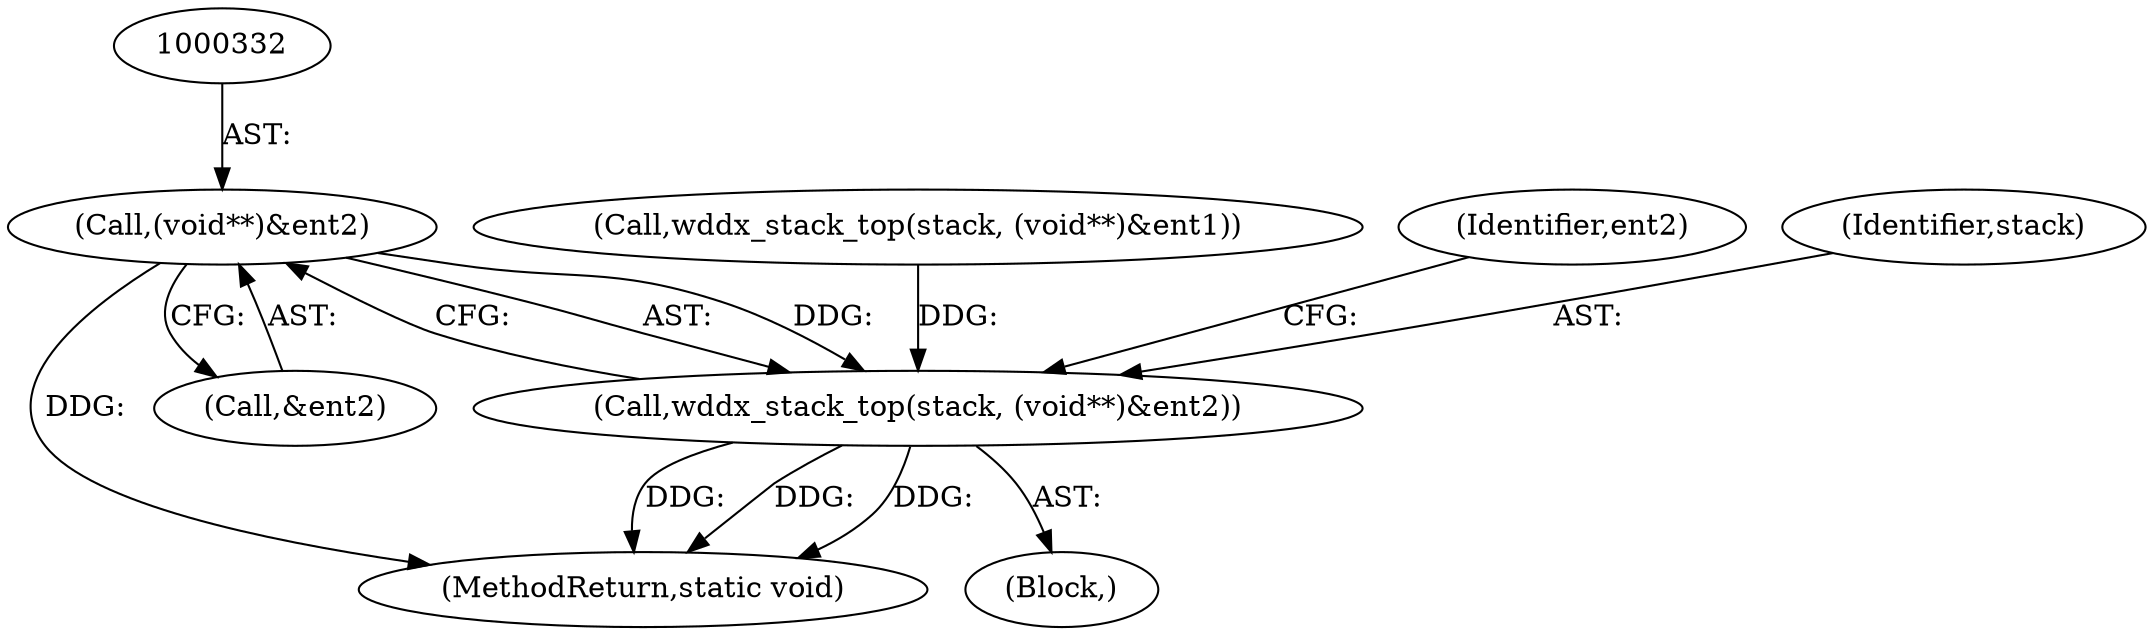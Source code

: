 digraph "0_php-src_8d2539fa0faf3f63e1d1e7635347c5b9e777d47b@pointer" {
"1000331" [label="(Call,(void**)&ent2)"];
"1000329" [label="(Call,wddx_stack_top(stack, (void**)&ent2))"];
"1000195" [label="(Call,wddx_stack_top(stack, (void**)&ent1))"];
"1000338" [label="(Identifier,ent2)"];
"1000671" [label="(MethodReturn,static void)"];
"1000324" [label="(Block,)"];
"1000330" [label="(Identifier,stack)"];
"1000333" [label="(Call,&ent2)"];
"1000329" [label="(Call,wddx_stack_top(stack, (void**)&ent2))"];
"1000331" [label="(Call,(void**)&ent2)"];
"1000331" -> "1000329"  [label="AST: "];
"1000331" -> "1000333"  [label="CFG: "];
"1000332" -> "1000331"  [label="AST: "];
"1000333" -> "1000331"  [label="AST: "];
"1000329" -> "1000331"  [label="CFG: "];
"1000331" -> "1000671"  [label="DDG: "];
"1000331" -> "1000329"  [label="DDG: "];
"1000329" -> "1000324"  [label="AST: "];
"1000330" -> "1000329"  [label="AST: "];
"1000338" -> "1000329"  [label="CFG: "];
"1000329" -> "1000671"  [label="DDG: "];
"1000329" -> "1000671"  [label="DDG: "];
"1000329" -> "1000671"  [label="DDG: "];
"1000195" -> "1000329"  [label="DDG: "];
}
